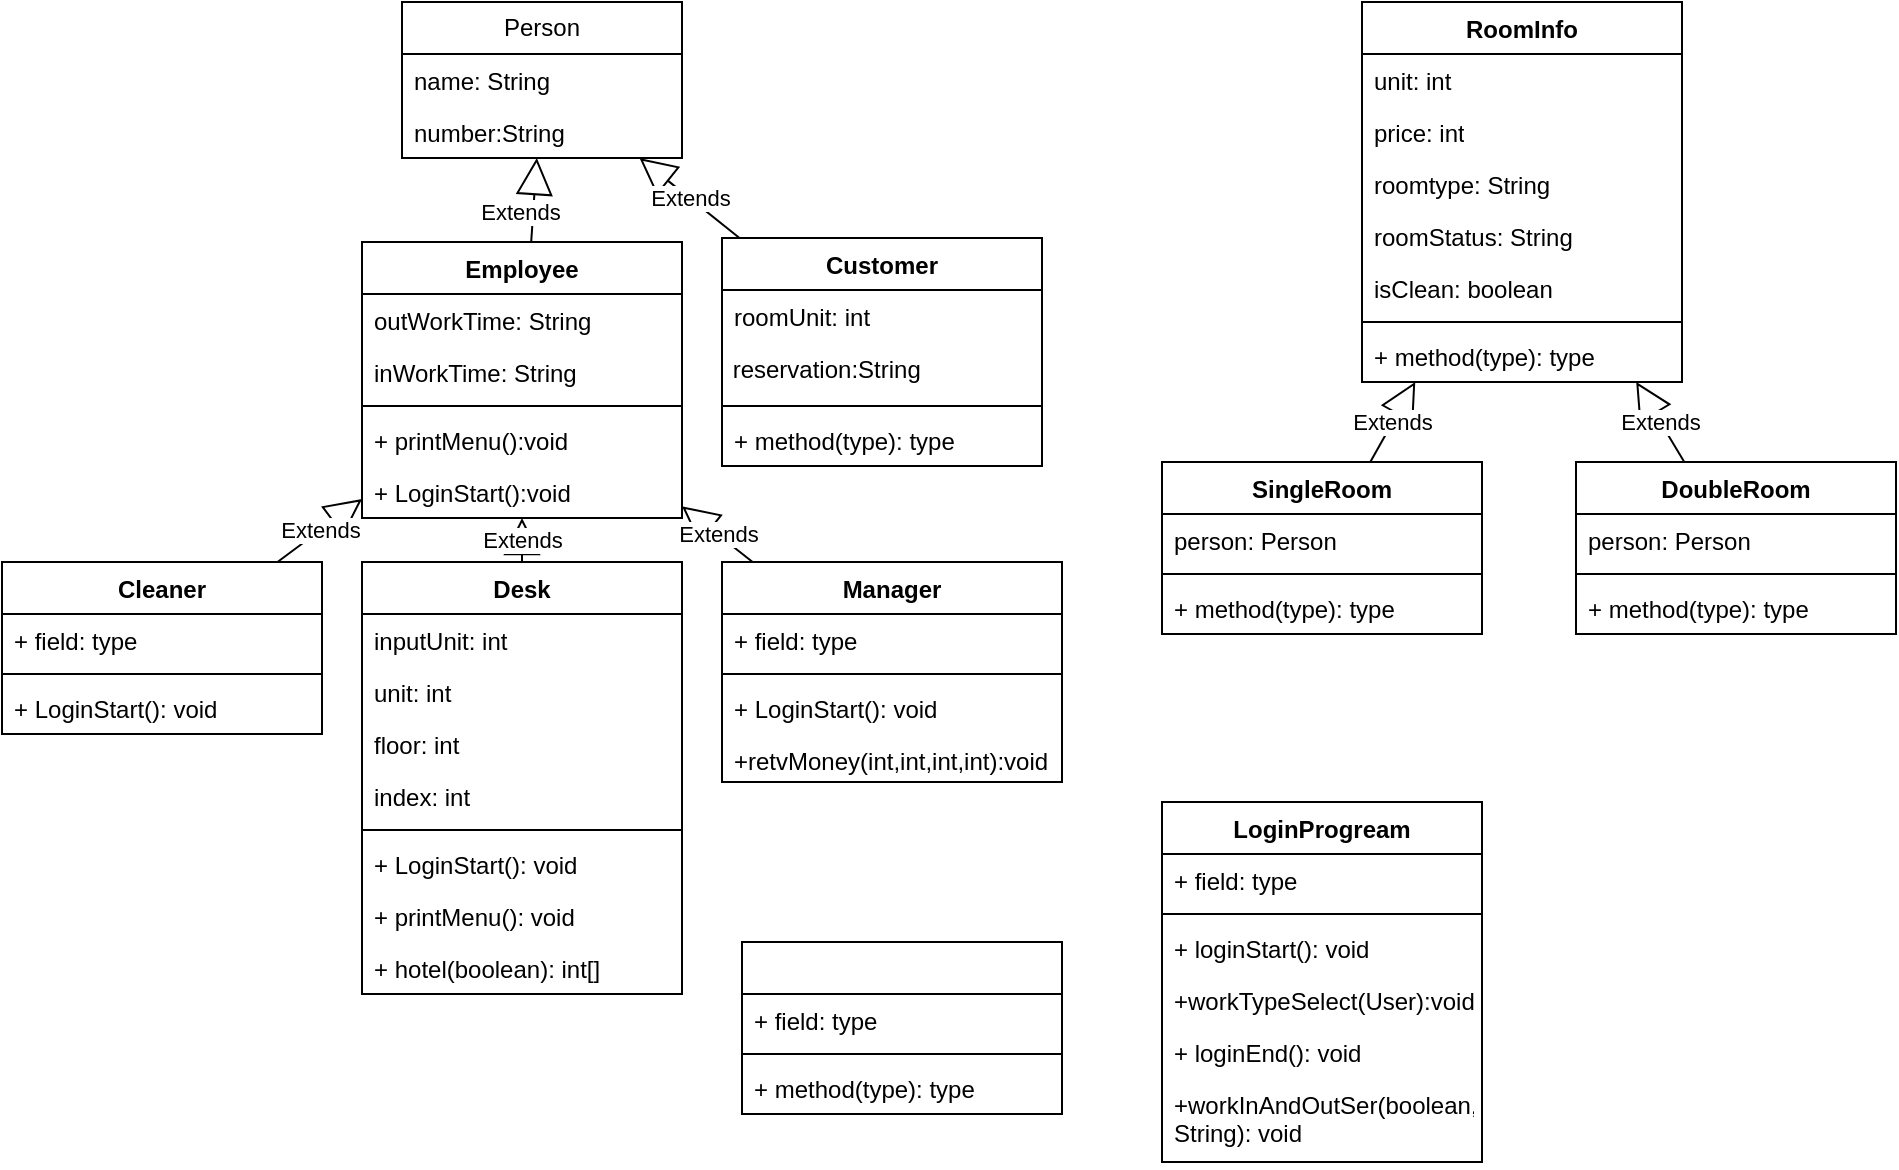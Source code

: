 <mxfile version="22.1.16" type="github">
  <diagram name="페이지-1" id="erdt_wjbm-8yw2OcP0Oq">
    <mxGraphModel dx="1896" dy="1204" grid="1" gridSize="10" guides="1" tooltips="1" connect="1" arrows="1" fold="1" page="1" pageScale="1" pageWidth="827" pageHeight="1169" math="0" shadow="0">
      <root>
        <mxCell id="0" />
        <mxCell id="1" parent="0" />
        <mxCell id="vjLJ30SrD21ZP11KfNEx-1" value="Person" style="swimlane;fontStyle=0;childLayout=stackLayout;horizontal=1;startSize=26;fillColor=none;horizontalStack=0;resizeParent=1;resizeParentMax=0;resizeLast=0;collapsible=1;marginBottom=0;whiteSpace=wrap;html=1;" parent="1" vertex="1">
          <mxGeometry x="80" y="10" width="140" height="78" as="geometry" />
        </mxCell>
        <mxCell id="vjLJ30SrD21ZP11KfNEx-2" value="name: String" style="text;strokeColor=none;fillColor=none;align=left;verticalAlign=top;spacingLeft=4;spacingRight=4;overflow=hidden;rotatable=0;points=[[0,0.5],[1,0.5]];portConstraint=eastwest;whiteSpace=wrap;html=1;" parent="vjLJ30SrD21ZP11KfNEx-1" vertex="1">
          <mxGeometry y="26" width="140" height="26" as="geometry" />
        </mxCell>
        <mxCell id="vjLJ30SrD21ZP11KfNEx-3" value="number:String&lt;br&gt;" style="text;strokeColor=none;fillColor=none;align=left;verticalAlign=top;spacingLeft=4;spacingRight=4;overflow=hidden;rotatable=0;points=[[0,0.5],[1,0.5]];portConstraint=eastwest;whiteSpace=wrap;html=1;" parent="vjLJ30SrD21ZP11KfNEx-1" vertex="1">
          <mxGeometry y="52" width="140" height="26" as="geometry" />
        </mxCell>
        <mxCell id="vjLJ30SrD21ZP11KfNEx-27" value="Extends" style="endArrow=block;endSize=16;endFill=0;html=1;rounded=0;" parent="1" source="vjLJ30SrD21ZP11KfNEx-34" target="vjLJ30SrD21ZP11KfNEx-1" edge="1">
          <mxGeometry x="-0.333" y="8" width="160" relative="1" as="geometry">
            <mxPoint x="80" y="130" as="sourcePoint" />
            <mxPoint x="100" y="88" as="targetPoint" />
            <mxPoint x="1" as="offset" />
          </mxGeometry>
        </mxCell>
        <mxCell id="vjLJ30SrD21ZP11KfNEx-34" value="Employee" style="swimlane;fontStyle=1;align=center;verticalAlign=top;childLayout=stackLayout;horizontal=1;startSize=26;horizontalStack=0;resizeParent=1;resizeParentMax=0;resizeLast=0;collapsible=1;marginBottom=0;whiteSpace=wrap;html=1;" parent="1" vertex="1">
          <mxGeometry x="60" y="130" width="160" height="138" as="geometry" />
        </mxCell>
        <mxCell id="vjLJ30SrD21ZP11KfNEx-35" value="outWorkTime: String" style="text;strokeColor=none;fillColor=none;align=left;verticalAlign=top;spacingLeft=4;spacingRight=4;overflow=hidden;rotatable=0;points=[[0,0.5],[1,0.5]];portConstraint=eastwest;whiteSpace=wrap;html=1;" parent="vjLJ30SrD21ZP11KfNEx-34" vertex="1">
          <mxGeometry y="26" width="160" height="26" as="geometry" />
        </mxCell>
        <mxCell id="vjLJ30SrD21ZP11KfNEx-38" value="inWorkTime: String" style="text;strokeColor=none;fillColor=none;align=left;verticalAlign=top;spacingLeft=4;spacingRight=4;overflow=hidden;rotatable=0;points=[[0,0.5],[1,0.5]];portConstraint=eastwest;whiteSpace=wrap;html=1;" parent="vjLJ30SrD21ZP11KfNEx-34" vertex="1">
          <mxGeometry y="52" width="160" height="26" as="geometry" />
        </mxCell>
        <mxCell id="vjLJ30SrD21ZP11KfNEx-36" value="" style="line;strokeWidth=1;fillColor=none;align=left;verticalAlign=middle;spacingTop=-1;spacingLeft=3;spacingRight=3;rotatable=0;labelPosition=right;points=[];portConstraint=eastwest;strokeColor=inherit;" parent="vjLJ30SrD21ZP11KfNEx-34" vertex="1">
          <mxGeometry y="78" width="160" height="8" as="geometry" />
        </mxCell>
        <mxCell id="vjLJ30SrD21ZP11KfNEx-37" value="+ printMenu():void&amp;nbsp;" style="text;strokeColor=none;fillColor=none;align=left;verticalAlign=top;spacingLeft=4;spacingRight=4;overflow=hidden;rotatable=0;points=[[0,0.5],[1,0.5]];portConstraint=eastwest;whiteSpace=wrap;html=1;" parent="vjLJ30SrD21ZP11KfNEx-34" vertex="1">
          <mxGeometry y="86" width="160" height="26" as="geometry" />
        </mxCell>
        <mxCell id="6t4YYUSjkzIdGxmoNF88-1" value="+ LoginStart():void&amp;nbsp;" style="text;strokeColor=none;fillColor=none;align=left;verticalAlign=top;spacingLeft=4;spacingRight=4;overflow=hidden;rotatable=0;points=[[0,0.5],[1,0.5]];portConstraint=eastwest;whiteSpace=wrap;html=1;" vertex="1" parent="vjLJ30SrD21ZP11KfNEx-34">
          <mxGeometry y="112" width="160" height="26" as="geometry" />
        </mxCell>
        <mxCell id="vjLJ30SrD21ZP11KfNEx-39" value="Customer" style="swimlane;fontStyle=1;align=center;verticalAlign=top;childLayout=stackLayout;horizontal=1;startSize=26;horizontalStack=0;resizeParent=1;resizeParentMax=0;resizeLast=0;collapsible=1;marginBottom=0;whiteSpace=wrap;html=1;" parent="1" vertex="1">
          <mxGeometry x="240" y="128" width="160" height="114" as="geometry" />
        </mxCell>
        <mxCell id="vjLJ30SrD21ZP11KfNEx-40" value="roomUnit: int" style="text;strokeColor=none;fillColor=none;align=left;verticalAlign=top;spacingLeft=4;spacingRight=4;overflow=hidden;rotatable=0;points=[[0,0.5],[1,0.5]];portConstraint=eastwest;whiteSpace=wrap;html=1;" parent="vjLJ30SrD21ZP11KfNEx-39" vertex="1">
          <mxGeometry y="26" width="160" height="26" as="geometry" />
        </mxCell>
        <mxCell id="vjLJ30SrD21ZP11KfNEx-44" value="&amp;nbsp;reservation:String" style="text;whiteSpace=wrap;html=1;" parent="vjLJ30SrD21ZP11KfNEx-39" vertex="1">
          <mxGeometry y="52" width="160" height="28" as="geometry" />
        </mxCell>
        <mxCell id="vjLJ30SrD21ZP11KfNEx-41" value="" style="line;strokeWidth=1;fillColor=none;align=left;verticalAlign=middle;spacingTop=-1;spacingLeft=3;spacingRight=3;rotatable=0;labelPosition=right;points=[];portConstraint=eastwest;strokeColor=inherit;" parent="vjLJ30SrD21ZP11KfNEx-39" vertex="1">
          <mxGeometry y="80" width="160" height="8" as="geometry" />
        </mxCell>
        <mxCell id="vjLJ30SrD21ZP11KfNEx-42" value="+ method(type): type" style="text;strokeColor=none;fillColor=none;align=left;verticalAlign=top;spacingLeft=4;spacingRight=4;overflow=hidden;rotatable=0;points=[[0,0.5],[1,0.5]];portConstraint=eastwest;whiteSpace=wrap;html=1;" parent="vjLJ30SrD21ZP11KfNEx-39" vertex="1">
          <mxGeometry y="88" width="160" height="26" as="geometry" />
        </mxCell>
        <mxCell id="vjLJ30SrD21ZP11KfNEx-45" value="Extends" style="endArrow=block;endSize=16;endFill=0;html=1;rounded=0;" parent="1" source="vjLJ30SrD21ZP11KfNEx-39" target="vjLJ30SrD21ZP11KfNEx-1" edge="1">
          <mxGeometry width="160" relative="1" as="geometry">
            <mxPoint x="220" y="180" as="sourcePoint" />
            <mxPoint x="200" y="90" as="targetPoint" />
          </mxGeometry>
        </mxCell>
        <mxCell id="vjLJ30SrD21ZP11KfNEx-46" value="Cleaner" style="swimlane;fontStyle=1;align=center;verticalAlign=top;childLayout=stackLayout;horizontal=1;startSize=26;horizontalStack=0;resizeParent=1;resizeParentMax=0;resizeLast=0;collapsible=1;marginBottom=0;whiteSpace=wrap;html=1;" parent="1" vertex="1">
          <mxGeometry x="-120" y="290" width="160" height="86" as="geometry" />
        </mxCell>
        <mxCell id="vjLJ30SrD21ZP11KfNEx-47" value="+ field: type" style="text;strokeColor=none;fillColor=none;align=left;verticalAlign=top;spacingLeft=4;spacingRight=4;overflow=hidden;rotatable=0;points=[[0,0.5],[1,0.5]];portConstraint=eastwest;whiteSpace=wrap;html=1;" parent="vjLJ30SrD21ZP11KfNEx-46" vertex="1">
          <mxGeometry y="26" width="160" height="26" as="geometry" />
        </mxCell>
        <mxCell id="vjLJ30SrD21ZP11KfNEx-48" value="" style="line;strokeWidth=1;fillColor=none;align=left;verticalAlign=middle;spacingTop=-1;spacingLeft=3;spacingRight=3;rotatable=0;labelPosition=right;points=[];portConstraint=eastwest;strokeColor=inherit;" parent="vjLJ30SrD21ZP11KfNEx-46" vertex="1">
          <mxGeometry y="52" width="160" height="8" as="geometry" />
        </mxCell>
        <mxCell id="vjLJ30SrD21ZP11KfNEx-49" value="+ LoginStart(): void" style="text;strokeColor=none;fillColor=none;align=left;verticalAlign=top;spacingLeft=4;spacingRight=4;overflow=hidden;rotatable=0;points=[[0,0.5],[1,0.5]];portConstraint=eastwest;whiteSpace=wrap;html=1;" parent="vjLJ30SrD21ZP11KfNEx-46" vertex="1">
          <mxGeometry y="60" width="160" height="26" as="geometry" />
        </mxCell>
        <mxCell id="vjLJ30SrD21ZP11KfNEx-50" value="Extends" style="endArrow=block;endSize=16;endFill=0;html=1;rounded=0;" parent="1" source="vjLJ30SrD21ZP11KfNEx-46" target="vjLJ30SrD21ZP11KfNEx-34" edge="1">
          <mxGeometry width="160" relative="1" as="geometry">
            <mxPoint x="80" y="286.99" as="sourcePoint" />
            <mxPoint x="108.96" y="140" as="targetPoint" />
          </mxGeometry>
        </mxCell>
        <mxCell id="vjLJ30SrD21ZP11KfNEx-53" value="Manager" style="swimlane;fontStyle=1;align=center;verticalAlign=top;childLayout=stackLayout;horizontal=1;startSize=26;horizontalStack=0;resizeParent=1;resizeParentMax=0;resizeLast=0;collapsible=1;marginBottom=0;whiteSpace=wrap;html=1;" parent="1" vertex="1">
          <mxGeometry x="240" y="290" width="170" height="110" as="geometry" />
        </mxCell>
        <mxCell id="vjLJ30SrD21ZP11KfNEx-54" value="+ field: type" style="text;strokeColor=none;fillColor=none;align=left;verticalAlign=top;spacingLeft=4;spacingRight=4;overflow=hidden;rotatable=0;points=[[0,0.5],[1,0.5]];portConstraint=eastwest;whiteSpace=wrap;html=1;" parent="vjLJ30SrD21ZP11KfNEx-53" vertex="1">
          <mxGeometry y="26" width="170" height="26" as="geometry" />
        </mxCell>
        <mxCell id="vjLJ30SrD21ZP11KfNEx-55" value="" style="line;strokeWidth=1;fillColor=none;align=left;verticalAlign=middle;spacingTop=-1;spacingLeft=3;spacingRight=3;rotatable=0;labelPosition=right;points=[];portConstraint=eastwest;strokeColor=inherit;" parent="vjLJ30SrD21ZP11KfNEx-53" vertex="1">
          <mxGeometry y="52" width="170" height="8" as="geometry" />
        </mxCell>
        <mxCell id="vjLJ30SrD21ZP11KfNEx-56" value="+ LoginStart(): void" style="text;strokeColor=none;fillColor=none;align=left;verticalAlign=top;spacingLeft=4;spacingRight=4;overflow=hidden;rotatable=0;points=[[0,0.5],[1,0.5]];portConstraint=eastwest;whiteSpace=wrap;html=1;" parent="vjLJ30SrD21ZP11KfNEx-53" vertex="1">
          <mxGeometry y="60" width="170" height="26" as="geometry" />
        </mxCell>
        <mxCell id="vjLJ30SrD21ZP11KfNEx-98" value="+retvMoney(int,int,int,int):void" style="text;strokeColor=none;fillColor=none;align=left;verticalAlign=top;spacingLeft=4;spacingRight=4;overflow=hidden;rotatable=0;points=[[0,0.5],[1,0.5]];portConstraint=eastwest;whiteSpace=wrap;html=1;" parent="vjLJ30SrD21ZP11KfNEx-53" vertex="1">
          <mxGeometry y="86" width="170" height="24" as="geometry" />
        </mxCell>
        <mxCell id="vjLJ30SrD21ZP11KfNEx-57" value="Extends" style="endArrow=block;endSize=16;endFill=0;html=1;rounded=0;" parent="1" source="vjLJ30SrD21ZP11KfNEx-53" target="vjLJ30SrD21ZP11KfNEx-34" edge="1">
          <mxGeometry width="160" relative="1" as="geometry">
            <mxPoint x="200" y="246" as="sourcePoint" />
            <mxPoint x="100" y="146" as="targetPoint" />
          </mxGeometry>
        </mxCell>
        <mxCell id="vjLJ30SrD21ZP11KfNEx-58" value="RoomInfo" style="swimlane;fontStyle=1;align=center;verticalAlign=top;childLayout=stackLayout;horizontal=1;startSize=26;horizontalStack=0;resizeParent=1;resizeParentMax=0;resizeLast=0;collapsible=1;marginBottom=0;whiteSpace=wrap;html=1;" parent="1" vertex="1">
          <mxGeometry x="560" y="10" width="160" height="190" as="geometry" />
        </mxCell>
        <mxCell id="vjLJ30SrD21ZP11KfNEx-59" value="unit: int" style="text;strokeColor=none;fillColor=none;align=left;verticalAlign=top;spacingLeft=4;spacingRight=4;overflow=hidden;rotatable=0;points=[[0,0.5],[1,0.5]];portConstraint=eastwest;whiteSpace=wrap;html=1;" parent="vjLJ30SrD21ZP11KfNEx-58" vertex="1">
          <mxGeometry y="26" width="160" height="26" as="geometry" />
        </mxCell>
        <mxCell id="vjLJ30SrD21ZP11KfNEx-62" value="price: int" style="text;strokeColor=none;fillColor=none;align=left;verticalAlign=top;spacingLeft=4;spacingRight=4;overflow=hidden;rotatable=0;points=[[0,0.5],[1,0.5]];portConstraint=eastwest;whiteSpace=wrap;html=1;" parent="vjLJ30SrD21ZP11KfNEx-58" vertex="1">
          <mxGeometry y="52" width="160" height="26" as="geometry" />
        </mxCell>
        <mxCell id="vjLJ30SrD21ZP11KfNEx-63" value="roomtype: String" style="text;strokeColor=none;fillColor=none;align=left;verticalAlign=top;spacingLeft=4;spacingRight=4;overflow=hidden;rotatable=0;points=[[0,0.5],[1,0.5]];portConstraint=eastwest;whiteSpace=wrap;html=1;" parent="vjLJ30SrD21ZP11KfNEx-58" vertex="1">
          <mxGeometry y="78" width="160" height="26" as="geometry" />
        </mxCell>
        <mxCell id="vjLJ30SrD21ZP11KfNEx-65" value="roomStatus: String" style="text;strokeColor=none;fillColor=none;align=left;verticalAlign=top;spacingLeft=4;spacingRight=4;overflow=hidden;rotatable=0;points=[[0,0.5],[1,0.5]];portConstraint=eastwest;whiteSpace=wrap;html=1;" parent="vjLJ30SrD21ZP11KfNEx-58" vertex="1">
          <mxGeometry y="104" width="160" height="26" as="geometry" />
        </mxCell>
        <mxCell id="vjLJ30SrD21ZP11KfNEx-64" value="isClean: boolean" style="text;strokeColor=none;fillColor=none;align=left;verticalAlign=top;spacingLeft=4;spacingRight=4;overflow=hidden;rotatable=0;points=[[0,0.5],[1,0.5]];portConstraint=eastwest;whiteSpace=wrap;html=1;" parent="vjLJ30SrD21ZP11KfNEx-58" vertex="1">
          <mxGeometry y="130" width="160" height="26" as="geometry" />
        </mxCell>
        <mxCell id="vjLJ30SrD21ZP11KfNEx-60" value="" style="line;strokeWidth=1;fillColor=none;align=left;verticalAlign=middle;spacingTop=-1;spacingLeft=3;spacingRight=3;rotatable=0;labelPosition=right;points=[];portConstraint=eastwest;strokeColor=inherit;" parent="vjLJ30SrD21ZP11KfNEx-58" vertex="1">
          <mxGeometry y="156" width="160" height="8" as="geometry" />
        </mxCell>
        <mxCell id="vjLJ30SrD21ZP11KfNEx-61" value="+ method(type): type" style="text;strokeColor=none;fillColor=none;align=left;verticalAlign=top;spacingLeft=4;spacingRight=4;overflow=hidden;rotatable=0;points=[[0,0.5],[1,0.5]];portConstraint=eastwest;whiteSpace=wrap;html=1;" parent="vjLJ30SrD21ZP11KfNEx-58" vertex="1">
          <mxGeometry y="164" width="160" height="26" as="geometry" />
        </mxCell>
        <mxCell id="vjLJ30SrD21ZP11KfNEx-66" value="SingleRoom" style="swimlane;fontStyle=1;align=center;verticalAlign=top;childLayout=stackLayout;horizontal=1;startSize=26;horizontalStack=0;resizeParent=1;resizeParentMax=0;resizeLast=0;collapsible=1;marginBottom=0;whiteSpace=wrap;html=1;" parent="1" vertex="1">
          <mxGeometry x="460" y="240" width="160" height="86" as="geometry" />
        </mxCell>
        <mxCell id="vjLJ30SrD21ZP11KfNEx-67" value="person: Person" style="text;strokeColor=none;fillColor=none;align=left;verticalAlign=top;spacingLeft=4;spacingRight=4;overflow=hidden;rotatable=0;points=[[0,0.5],[1,0.5]];portConstraint=eastwest;whiteSpace=wrap;html=1;" parent="vjLJ30SrD21ZP11KfNEx-66" vertex="1">
          <mxGeometry y="26" width="160" height="26" as="geometry" />
        </mxCell>
        <mxCell id="vjLJ30SrD21ZP11KfNEx-68" value="" style="line;strokeWidth=1;fillColor=none;align=left;verticalAlign=middle;spacingTop=-1;spacingLeft=3;spacingRight=3;rotatable=0;labelPosition=right;points=[];portConstraint=eastwest;strokeColor=inherit;" parent="vjLJ30SrD21ZP11KfNEx-66" vertex="1">
          <mxGeometry y="52" width="160" height="8" as="geometry" />
        </mxCell>
        <mxCell id="vjLJ30SrD21ZP11KfNEx-69" value="+ method(type): type" style="text;strokeColor=none;fillColor=none;align=left;verticalAlign=top;spacingLeft=4;spacingRight=4;overflow=hidden;rotatable=0;points=[[0,0.5],[1,0.5]];portConstraint=eastwest;whiteSpace=wrap;html=1;" parent="vjLJ30SrD21ZP11KfNEx-66" vertex="1">
          <mxGeometry y="60" width="160" height="26" as="geometry" />
        </mxCell>
        <mxCell id="vjLJ30SrD21ZP11KfNEx-70" value="DoubleRoom" style="swimlane;fontStyle=1;align=center;verticalAlign=top;childLayout=stackLayout;horizontal=1;startSize=26;horizontalStack=0;resizeParent=1;resizeParentMax=0;resizeLast=0;collapsible=1;marginBottom=0;whiteSpace=wrap;html=1;" parent="1" vertex="1">
          <mxGeometry x="667" y="240" width="160" height="86" as="geometry" />
        </mxCell>
        <mxCell id="vjLJ30SrD21ZP11KfNEx-71" value="person: Person" style="text;strokeColor=none;fillColor=none;align=left;verticalAlign=top;spacingLeft=4;spacingRight=4;overflow=hidden;rotatable=0;points=[[0,0.5],[1,0.5]];portConstraint=eastwest;whiteSpace=wrap;html=1;" parent="vjLJ30SrD21ZP11KfNEx-70" vertex="1">
          <mxGeometry y="26" width="160" height="26" as="geometry" />
        </mxCell>
        <mxCell id="vjLJ30SrD21ZP11KfNEx-72" value="" style="line;strokeWidth=1;fillColor=none;align=left;verticalAlign=middle;spacingTop=-1;spacingLeft=3;spacingRight=3;rotatable=0;labelPosition=right;points=[];portConstraint=eastwest;strokeColor=inherit;" parent="vjLJ30SrD21ZP11KfNEx-70" vertex="1">
          <mxGeometry y="52" width="160" height="8" as="geometry" />
        </mxCell>
        <mxCell id="vjLJ30SrD21ZP11KfNEx-73" value="+ method(type): type" style="text;strokeColor=none;fillColor=none;align=left;verticalAlign=top;spacingLeft=4;spacingRight=4;overflow=hidden;rotatable=0;points=[[0,0.5],[1,0.5]];portConstraint=eastwest;whiteSpace=wrap;html=1;" parent="vjLJ30SrD21ZP11KfNEx-70" vertex="1">
          <mxGeometry y="60" width="160" height="26" as="geometry" />
        </mxCell>
        <mxCell id="vjLJ30SrD21ZP11KfNEx-74" value="Extends" style="endArrow=block;endSize=16;endFill=0;html=1;rounded=0;" parent="1" source="vjLJ30SrD21ZP11KfNEx-66" target="vjLJ30SrD21ZP11KfNEx-58" edge="1">
          <mxGeometry width="160" relative="1" as="geometry">
            <mxPoint x="320" y="128" as="sourcePoint" />
            <mxPoint x="430" y="36" as="targetPoint" />
          </mxGeometry>
        </mxCell>
        <mxCell id="vjLJ30SrD21ZP11KfNEx-76" value="Extends" style="endArrow=block;endSize=16;endFill=0;html=1;rounded=0;" parent="1" source="vjLJ30SrD21ZP11KfNEx-70" target="vjLJ30SrD21ZP11KfNEx-58" edge="1">
          <mxGeometry width="160" relative="1" as="geometry">
            <mxPoint x="610" y="266" as="sourcePoint" />
            <mxPoint x="560" y="194" as="targetPoint" />
          </mxGeometry>
        </mxCell>
        <mxCell id="vjLJ30SrD21ZP11KfNEx-77" value="Desk" style="swimlane;fontStyle=1;align=center;verticalAlign=top;childLayout=stackLayout;horizontal=1;startSize=26;horizontalStack=0;resizeParent=1;resizeParentMax=0;resizeLast=0;collapsible=1;marginBottom=0;whiteSpace=wrap;html=1;" parent="1" vertex="1">
          <mxGeometry x="60" y="290" width="160" height="216" as="geometry" />
        </mxCell>
        <mxCell id="vjLJ30SrD21ZP11KfNEx-78" value="inputUnit: int" style="text;strokeColor=none;fillColor=none;align=left;verticalAlign=top;spacingLeft=4;spacingRight=4;overflow=hidden;rotatable=0;points=[[0,0.5],[1,0.5]];portConstraint=eastwest;whiteSpace=wrap;html=1;" parent="vjLJ30SrD21ZP11KfNEx-77" vertex="1">
          <mxGeometry y="26" width="160" height="26" as="geometry" />
        </mxCell>
        <mxCell id="vjLJ30SrD21ZP11KfNEx-83" value="unit: int" style="text;strokeColor=none;fillColor=none;align=left;verticalAlign=top;spacingLeft=4;spacingRight=4;overflow=hidden;rotatable=0;points=[[0,0.5],[1,0.5]];portConstraint=eastwest;whiteSpace=wrap;html=1;" parent="vjLJ30SrD21ZP11KfNEx-77" vertex="1">
          <mxGeometry y="52" width="160" height="26" as="geometry" />
        </mxCell>
        <mxCell id="vjLJ30SrD21ZP11KfNEx-81" value="floor: int" style="text;strokeColor=none;fillColor=none;align=left;verticalAlign=top;spacingLeft=4;spacingRight=4;overflow=hidden;rotatable=0;points=[[0,0.5],[1,0.5]];portConstraint=eastwest;whiteSpace=wrap;html=1;" parent="vjLJ30SrD21ZP11KfNEx-77" vertex="1">
          <mxGeometry y="78" width="160" height="26" as="geometry" />
        </mxCell>
        <mxCell id="vjLJ30SrD21ZP11KfNEx-85" value="index: int" style="text;strokeColor=none;fillColor=none;align=left;verticalAlign=top;spacingLeft=4;spacingRight=4;overflow=hidden;rotatable=0;points=[[0,0.5],[1,0.5]];portConstraint=eastwest;whiteSpace=wrap;html=1;" parent="vjLJ30SrD21ZP11KfNEx-77" vertex="1">
          <mxGeometry y="104" width="160" height="26" as="geometry" />
        </mxCell>
        <mxCell id="vjLJ30SrD21ZP11KfNEx-79" value="" style="line;strokeWidth=1;fillColor=none;align=left;verticalAlign=middle;spacingTop=-1;spacingLeft=3;spacingRight=3;rotatable=0;labelPosition=right;points=[];portConstraint=eastwest;strokeColor=inherit;" parent="vjLJ30SrD21ZP11KfNEx-77" vertex="1">
          <mxGeometry y="130" width="160" height="8" as="geometry" />
        </mxCell>
        <mxCell id="vjLJ30SrD21ZP11KfNEx-80" value="+ LoginStart(): void" style="text;strokeColor=none;fillColor=none;align=left;verticalAlign=top;spacingLeft=4;spacingRight=4;overflow=hidden;rotatable=0;points=[[0,0.5],[1,0.5]];portConstraint=eastwest;whiteSpace=wrap;html=1;" parent="vjLJ30SrD21ZP11KfNEx-77" vertex="1">
          <mxGeometry y="138" width="160" height="26" as="geometry" />
        </mxCell>
        <mxCell id="vjLJ30SrD21ZP11KfNEx-99" value="+ printMenu(): void" style="text;strokeColor=none;fillColor=none;align=left;verticalAlign=top;spacingLeft=4;spacingRight=4;overflow=hidden;rotatable=0;points=[[0,0.5],[1,0.5]];portConstraint=eastwest;whiteSpace=wrap;html=1;" parent="vjLJ30SrD21ZP11KfNEx-77" vertex="1">
          <mxGeometry y="164" width="160" height="26" as="geometry" />
        </mxCell>
        <mxCell id="vjLJ30SrD21ZP11KfNEx-100" value="+ hotel(boolean): int[]" style="text;strokeColor=none;fillColor=none;align=left;verticalAlign=top;spacingLeft=4;spacingRight=4;overflow=hidden;rotatable=0;points=[[0,0.5],[1,0.5]];portConstraint=eastwest;whiteSpace=wrap;html=1;" parent="vjLJ30SrD21ZP11KfNEx-77" vertex="1">
          <mxGeometry y="190" width="160" height="26" as="geometry" />
        </mxCell>
        <mxCell id="vjLJ30SrD21ZP11KfNEx-87" value="Extends" style="endArrow=block;endSize=16;endFill=0;html=1;rounded=0;" parent="1" source="vjLJ30SrD21ZP11KfNEx-77" target="vjLJ30SrD21ZP11KfNEx-34" edge="1">
          <mxGeometry width="160" relative="1" as="geometry">
            <mxPoint x="30" y="340" as="sourcePoint" />
            <mxPoint x="10" y="230" as="targetPoint" />
          </mxGeometry>
        </mxCell>
        <mxCell id="vjLJ30SrD21ZP11KfNEx-91" value="LoginProgream" style="swimlane;fontStyle=1;align=center;verticalAlign=top;childLayout=stackLayout;horizontal=1;startSize=26;horizontalStack=0;resizeParent=1;resizeParentMax=0;resizeLast=0;collapsible=1;marginBottom=0;whiteSpace=wrap;html=1;" parent="1" vertex="1">
          <mxGeometry x="460" y="410" width="160" height="180" as="geometry" />
        </mxCell>
        <mxCell id="vjLJ30SrD21ZP11KfNEx-92" value="+ field: type" style="text;strokeColor=none;fillColor=none;align=left;verticalAlign=top;spacingLeft=4;spacingRight=4;overflow=hidden;rotatable=0;points=[[0,0.5],[1,0.5]];portConstraint=eastwest;whiteSpace=wrap;html=1;" parent="vjLJ30SrD21ZP11KfNEx-91" vertex="1">
          <mxGeometry y="26" width="160" height="26" as="geometry" />
        </mxCell>
        <mxCell id="vjLJ30SrD21ZP11KfNEx-93" value="" style="line;strokeWidth=1;fillColor=none;align=left;verticalAlign=middle;spacingTop=-1;spacingLeft=3;spacingRight=3;rotatable=0;labelPosition=right;points=[];portConstraint=eastwest;strokeColor=inherit;" parent="vjLJ30SrD21ZP11KfNEx-91" vertex="1">
          <mxGeometry y="52" width="160" height="8" as="geometry" />
        </mxCell>
        <mxCell id="vjLJ30SrD21ZP11KfNEx-94" value="+ loginStart(): void" style="text;strokeColor=none;fillColor=none;align=left;verticalAlign=top;spacingLeft=4;spacingRight=4;overflow=hidden;rotatable=0;points=[[0,0.5],[1,0.5]];portConstraint=eastwest;whiteSpace=wrap;html=1;" parent="vjLJ30SrD21ZP11KfNEx-91" vertex="1">
          <mxGeometry y="60" width="160" height="26" as="geometry" />
        </mxCell>
        <mxCell id="vjLJ30SrD21ZP11KfNEx-95" value="+workTypeSelect(User):void" style="text;strokeColor=none;fillColor=none;align=left;verticalAlign=top;spacingLeft=4;spacingRight=4;overflow=hidden;rotatable=0;points=[[0,0.5],[1,0.5]];portConstraint=eastwest;whiteSpace=wrap;html=1;" parent="vjLJ30SrD21ZP11KfNEx-91" vertex="1">
          <mxGeometry y="86" width="160" height="26" as="geometry" />
        </mxCell>
        <mxCell id="vjLJ30SrD21ZP11KfNEx-96" value="+ loginEnd(): void" style="text;strokeColor=none;fillColor=none;align=left;verticalAlign=top;spacingLeft=4;spacingRight=4;overflow=hidden;rotatable=0;points=[[0,0.5],[1,0.5]];portConstraint=eastwest;whiteSpace=wrap;html=1;" parent="vjLJ30SrD21ZP11KfNEx-91" vertex="1">
          <mxGeometry y="112" width="160" height="26" as="geometry" />
        </mxCell>
        <mxCell id="vjLJ30SrD21ZP11KfNEx-97" value="+workInAndOutSer(boolean, String): void" style="text;strokeColor=none;fillColor=none;align=left;verticalAlign=top;spacingLeft=4;spacingRight=4;overflow=hidden;rotatable=0;points=[[0,0.5],[1,0.5]];portConstraint=eastwest;whiteSpace=wrap;html=1;" parent="vjLJ30SrD21ZP11KfNEx-91" vertex="1">
          <mxGeometry y="138" width="160" height="42" as="geometry" />
        </mxCell>
        <mxCell id="6t4YYUSjkzIdGxmoNF88-2" value="" style="swimlane;fontStyle=1;align=center;verticalAlign=top;childLayout=stackLayout;horizontal=1;startSize=26;horizontalStack=0;resizeParent=1;resizeParentMax=0;resizeLast=0;collapsible=1;marginBottom=0;whiteSpace=wrap;html=1;" vertex="1" parent="1">
          <mxGeometry x="250" y="480" width="160" height="86" as="geometry" />
        </mxCell>
        <mxCell id="6t4YYUSjkzIdGxmoNF88-3" value="+ field: type" style="text;strokeColor=none;fillColor=none;align=left;verticalAlign=top;spacingLeft=4;spacingRight=4;overflow=hidden;rotatable=0;points=[[0,0.5],[1,0.5]];portConstraint=eastwest;whiteSpace=wrap;html=1;" vertex="1" parent="6t4YYUSjkzIdGxmoNF88-2">
          <mxGeometry y="26" width="160" height="26" as="geometry" />
        </mxCell>
        <mxCell id="6t4YYUSjkzIdGxmoNF88-4" value="" style="line;strokeWidth=1;fillColor=none;align=left;verticalAlign=middle;spacingTop=-1;spacingLeft=3;spacingRight=3;rotatable=0;labelPosition=right;points=[];portConstraint=eastwest;strokeColor=inherit;" vertex="1" parent="6t4YYUSjkzIdGxmoNF88-2">
          <mxGeometry y="52" width="160" height="8" as="geometry" />
        </mxCell>
        <mxCell id="6t4YYUSjkzIdGxmoNF88-5" value="+ method(type): type" style="text;strokeColor=none;fillColor=none;align=left;verticalAlign=top;spacingLeft=4;spacingRight=4;overflow=hidden;rotatable=0;points=[[0,0.5],[1,0.5]];portConstraint=eastwest;whiteSpace=wrap;html=1;" vertex="1" parent="6t4YYUSjkzIdGxmoNF88-2">
          <mxGeometry y="60" width="160" height="26" as="geometry" />
        </mxCell>
      </root>
    </mxGraphModel>
  </diagram>
</mxfile>
